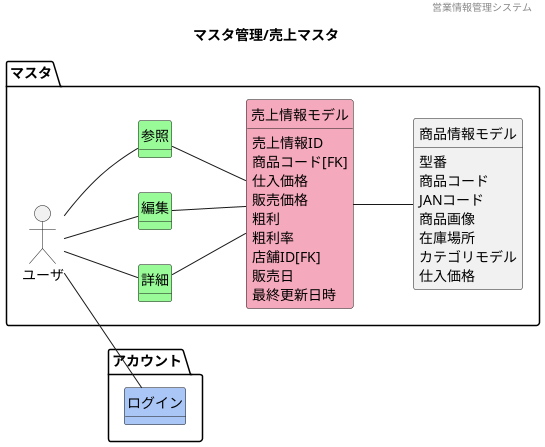 @startuml images/マスタ管理/売上マスタ
' ヘッダー
header 営業情報管理システム
' タイトル
title マスタ管理/売上マスタ
' 
hide circle
' 
hide method
left to right direction

package "アカウント"{
    class "ログイン" #A9C6F6
}

package "マスタ" {
    'ユーザや外部システム
    mix_actor "ユーザ"
    class "詳細" #98fb98
    class "編集" #98fb98
    class "参照" #98fb98
    class "売上情報モデル" #F5A9BC 
    class "商品情報モデル"
    
    ' class "" #F5A9BC
    ' class "" #ffd700

    'モデル同士の関係
    ユーザ -- 参照
    ユーザ -- 編集
    ユーザ -- 詳細
    ユーザ -- ログイン
    参照 -- 売上情報モデル
    編集 -- 売上情報モデル
    詳細 -- 売上情報モデル
    売上情報モデル -- 商品情報モデル

    'ドメインクラスの属性
    売上情報モデル : 売上情報ID
    売上情報モデル : 商品コード[FK]
    売上情報モデル : 仕入価格
    売上情報モデル : 販売価格
    売上情報モデル : 粗利
    売上情報モデル : 粗利率
    売上情報モデル : 店舗ID[FK]
    売上情報モデル : 販売日
    売上情報モデル : 最終更新日時
    商品情報モデル : 型番
    商品情報モデル : 商品コード
    商品情報モデル : JANコード
    商品情報モデル : 商品画像
    商品情報モデル : 在庫場所
    商品情報モデル : カテゴリモデル
    商品情報モデル : 仕入価格
}





@enduml
